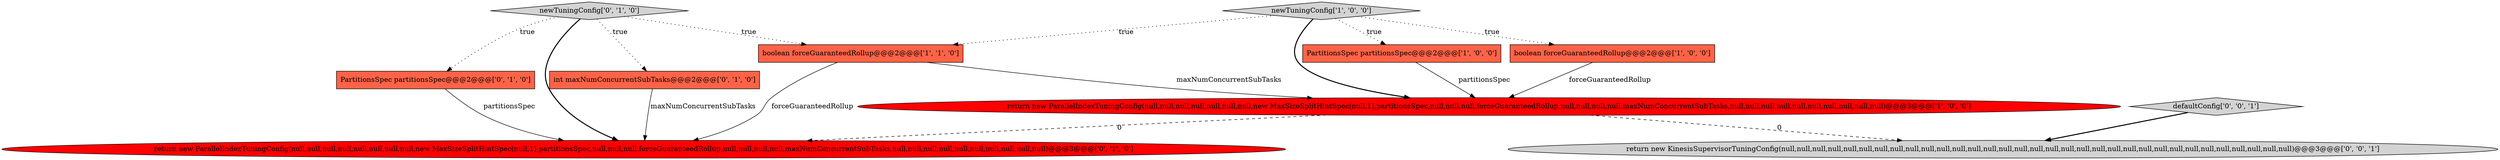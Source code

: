 digraph {
1 [style = filled, label = "return new ParallelIndexTuningConfig(null,null,null,null,null,null,null,new MaxSizeSplitHintSpec(null,1),partitionsSpec,null,null,null,forceGuaranteedRollup,null,null,null,null,maxNumConcurrentSubTasks,null,null,null,null,null,null,null,null,null,null)@@@3@@@['1', '0', '0']", fillcolor = red, shape = ellipse image = "AAA1AAABBB1BBB"];
4 [style = filled, label = "boolean forceGuaranteedRollup@@@2@@@['1', '1', '0']", fillcolor = tomato, shape = box image = "AAA0AAABBB1BBB"];
10 [style = filled, label = "defaultConfig['0', '0', '1']", fillcolor = lightgray, shape = diamond image = "AAA0AAABBB3BBB"];
5 [style = filled, label = "PartitionsSpec partitionsSpec@@@2@@@['0', '1', '0']", fillcolor = tomato, shape = box image = "AAA0AAABBB2BBB"];
0 [style = filled, label = "PartitionsSpec partitionsSpec@@@2@@@['1', '0', '0']", fillcolor = tomato, shape = box image = "AAA0AAABBB1BBB"];
3 [style = filled, label = "newTuningConfig['1', '0', '0']", fillcolor = lightgray, shape = diamond image = "AAA0AAABBB1BBB"];
8 [style = filled, label = "return new ParallelIndexTuningConfig(null,null,null,null,null,null,null,null,new MaxSizeSplitHintSpec(null,1),partitionsSpec,null,null,null,forceGuaranteedRollup,null,null,null,null,maxNumConcurrentSubTasks,null,null,null,null,null,null,null,null,null,null)@@@3@@@['0', '1', '0']", fillcolor = red, shape = ellipse image = "AAA1AAABBB2BBB"];
9 [style = filled, label = "return new KinesisSupervisorTuningConfig(null,null,null,null,null,null,null,null,null,null,null,null,null,null,null,null,null,null,null,null,null,null,null,null,null,null,null,null,null,null,null,null,null)@@@3@@@['0', '0', '1']", fillcolor = lightgray, shape = ellipse image = "AAA0AAABBB3BBB"];
2 [style = filled, label = "boolean forceGuaranteedRollup@@@2@@@['1', '0', '0']", fillcolor = tomato, shape = box image = "AAA0AAABBB1BBB"];
6 [style = filled, label = "int maxNumConcurrentSubTasks@@@2@@@['0', '1', '0']", fillcolor = tomato, shape = box image = "AAA0AAABBB2BBB"];
7 [style = filled, label = "newTuningConfig['0', '1', '0']", fillcolor = lightgray, shape = diamond image = "AAA0AAABBB2BBB"];
2->1 [style = solid, label="forceGuaranteedRollup"];
7->5 [style = dotted, label="true"];
3->4 [style = dotted, label="true"];
1->8 [style = dashed, label="0"];
7->6 [style = dotted, label="true"];
1->9 [style = dashed, label="0"];
10->9 [style = bold, label=""];
6->8 [style = solid, label="maxNumConcurrentSubTasks"];
4->8 [style = solid, label="forceGuaranteedRollup"];
3->1 [style = bold, label=""];
5->8 [style = solid, label="partitionsSpec"];
7->8 [style = bold, label=""];
0->1 [style = solid, label="partitionsSpec"];
4->1 [style = solid, label="maxNumConcurrentSubTasks"];
7->4 [style = dotted, label="true"];
3->2 [style = dotted, label="true"];
3->0 [style = dotted, label="true"];
}
